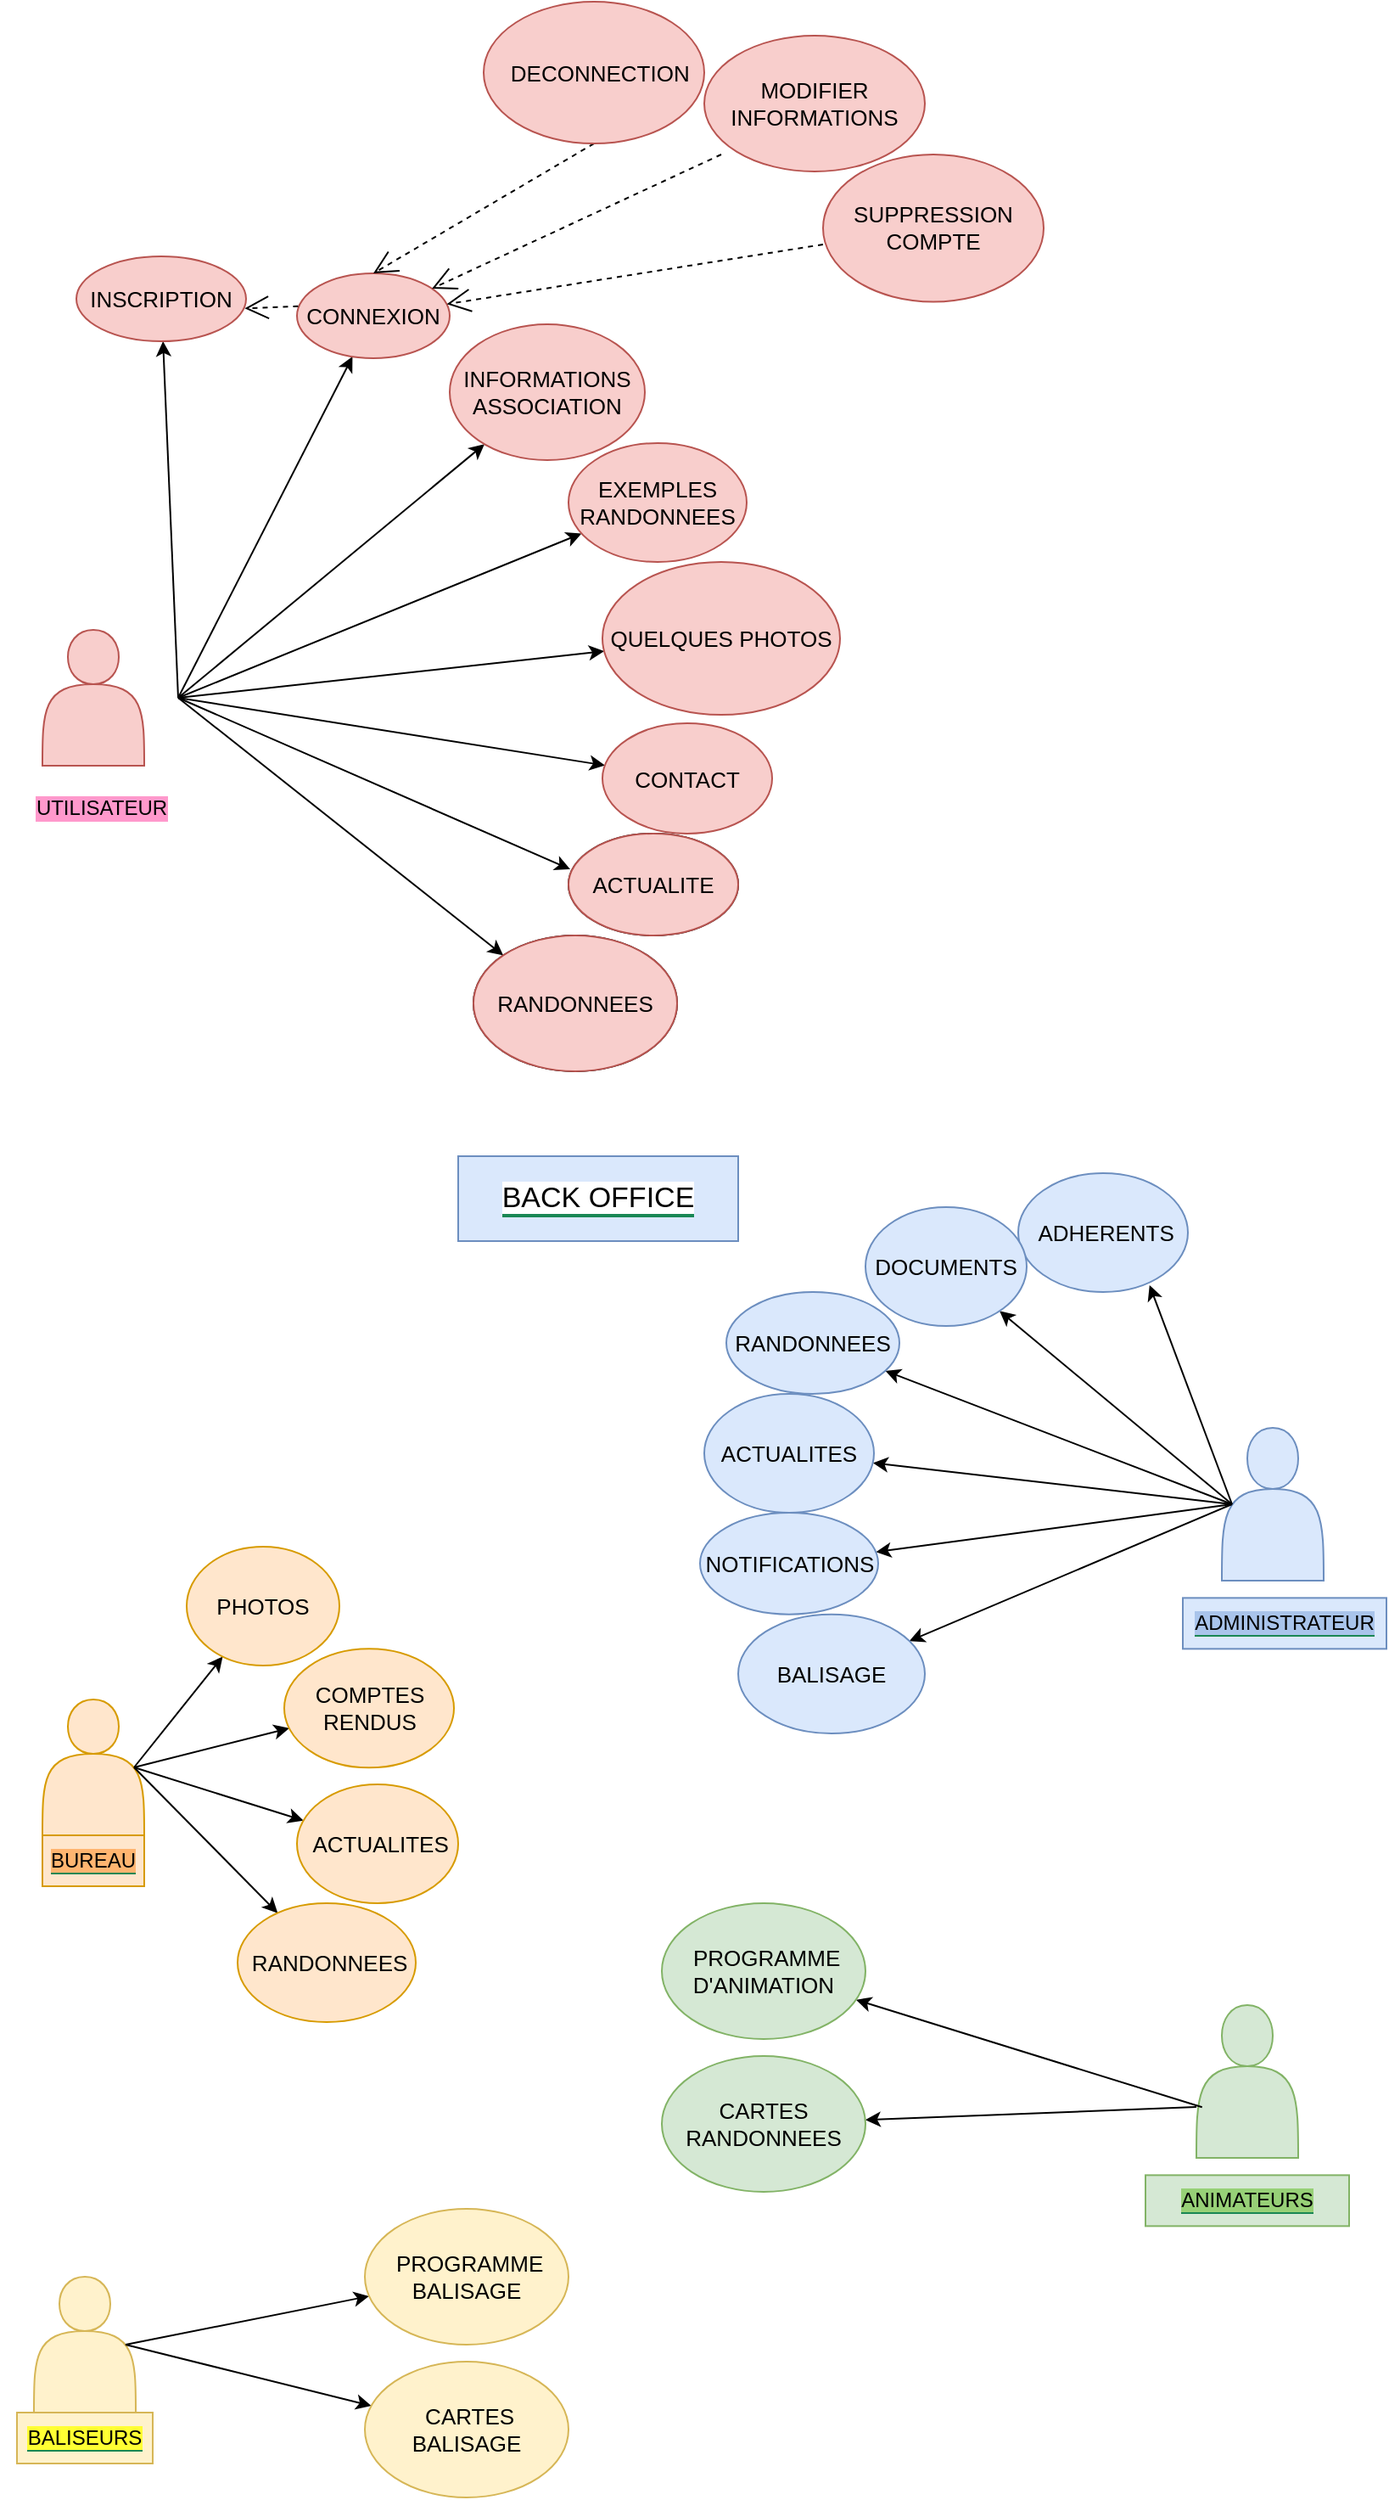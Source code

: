<mxfile version="20.3.0" type="device"><diagram id="2J2uiG3ift5YbibGEF_k" name="Page-1"><mxGraphModel dx="1240" dy="790" grid="1" gridSize="10" guides="1" tooltips="1" connect="1" arrows="1" fold="1" page="1" pageScale="1" pageWidth="827" pageHeight="1169" math="0" shadow="0"><root><mxCell id="0"/><mxCell id="1" parent="0"/><mxCell id="qhYE-qNGlUP_oM9BlYQm-1" value="" style="shape=actor;whiteSpace=wrap;html=1;fillColor=#f8cecc;strokeColor=#b85450;" parent="1" vertex="1"><mxGeometry x="35" y="410" width="60" height="80" as="geometry"/></mxCell><mxCell id="qhYE-qNGlUP_oM9BlYQm-2" value="" style="shape=actor;whiteSpace=wrap;html=1;fillColor=#dae8fc;strokeColor=#6c8ebf;" parent="1" vertex="1"><mxGeometry x="730" y="880" width="60" height="90" as="geometry"/></mxCell><mxCell id="qhYE-qNGlUP_oM9BlYQm-3" value="" style="endArrow=classic;html=1;rounded=0;" parent="1" target="qhYE-qNGlUP_oM9BlYQm-4" edge="1"><mxGeometry width="50" height="50" relative="1" as="geometry"><mxPoint x="115" y="450" as="sourcePoint"/><mxPoint x="255" y="330" as="targetPoint"/></mxGeometry></mxCell><mxCell id="qhYE-qNGlUP_oM9BlYQm-4" value="INSCRIPTION" style="ellipse;whiteSpace=wrap;html=1;fontSize=13;fillColor=#f8cecc;strokeColor=#b85450;" parent="1" vertex="1"><mxGeometry x="55" y="190" width="100" height="50" as="geometry"/></mxCell><mxCell id="qhYE-qNGlUP_oM9BlYQm-5" value="" style="endArrow=classic;html=1;rounded=0;" parent="1" target="qhYE-qNGlUP_oM9BlYQm-6" edge="1"><mxGeometry width="50" height="50" relative="1" as="geometry"><mxPoint x="115" y="450" as="sourcePoint"/><mxPoint x="434" y="420" as="targetPoint"/></mxGeometry></mxCell><mxCell id="qhYE-qNGlUP_oM9BlYQm-6" value="CONNEXION" style="ellipse;whiteSpace=wrap;html=1;fontSize=13;fillColor=#f8cecc;strokeColor=#b85450;" parent="1" vertex="1"><mxGeometry x="185" y="200" width="90" height="50" as="geometry"/></mxCell><mxCell id="qhYE-qNGlUP_oM9BlYQm-7" value="" style="endArrow=classic;html=1;rounded=0;" parent="1" target="qhYE-qNGlUP_oM9BlYQm-8" edge="1"><mxGeometry width="50" height="50" relative="1" as="geometry"><mxPoint x="115" y="450" as="sourcePoint"/><mxPoint x="395" y="410" as="targetPoint"/></mxGeometry></mxCell><mxCell id="qhYE-qNGlUP_oM9BlYQm-8" value="INFORMATIONS ASSOCIATION" style="ellipse;whiteSpace=wrap;html=1;fontSize=13;fillColor=#f8cecc;strokeColor=#b85450;" parent="1" vertex="1"><mxGeometry x="275" y="230" width="115" height="80" as="geometry"/></mxCell><mxCell id="qhYE-qNGlUP_oM9BlYQm-11" value="" style="endArrow=classic;html=1;rounded=0;" parent="1" target="qhYE-qNGlUP_oM9BlYQm-12" edge="1"><mxGeometry width="50" height="50" relative="1" as="geometry"><mxPoint x="115" y="450" as="sourcePoint"/><mxPoint x="445" y="520" as="targetPoint"/></mxGeometry></mxCell><mxCell id="qhYE-qNGlUP_oM9BlYQm-12" value="EXEMPLES RANDONNEES" style="ellipse;whiteSpace=wrap;html=1;fontSize=13;fillColor=#f8cecc;strokeColor=#b85450;" parent="1" vertex="1"><mxGeometry x="345" y="300" width="105" height="70" as="geometry"/></mxCell><mxCell id="qhYE-qNGlUP_oM9BlYQm-13" value="" style="endArrow=classic;html=1;rounded=0;" parent="1" target="qhYE-qNGlUP_oM9BlYQm-14" edge="1"><mxGeometry width="50" height="50" relative="1" as="geometry"><mxPoint x="115" y="450" as="sourcePoint"/><mxPoint x="624" y="610" as="targetPoint"/></mxGeometry></mxCell><mxCell id="qhYE-qNGlUP_oM9BlYQm-14" value="QUELQUES PHOTOS" style="ellipse;whiteSpace=wrap;html=1;fontSize=13;fillColor=#f8cecc;strokeColor=#b85450;" parent="1" vertex="1"><mxGeometry x="365" y="370" width="140" height="90" as="geometry"/></mxCell><mxCell id="qhYE-qNGlUP_oM9BlYQm-15" value="" style="endArrow=classic;html=1;rounded=0;" parent="1" target="qhYE-qNGlUP_oM9BlYQm-16" edge="1"><mxGeometry width="50" height="50" relative="1" as="geometry"><mxPoint x="115" y="450" as="sourcePoint"/><mxPoint x="585" y="600" as="targetPoint"/></mxGeometry></mxCell><mxCell id="qhYE-qNGlUP_oM9BlYQm-16" value="CONTACT" style="ellipse;whiteSpace=wrap;html=1;fontSize=13;fillColor=#f8cecc;strokeColor=#b85450;" parent="1" vertex="1"><mxGeometry x="365" y="465" width="100" height="65" as="geometry"/></mxCell><mxCell id="qhYE-qNGlUP_oM9BlYQm-20" value="Use" style="endArrow=open;endSize=12;dashed=1;html=1;rounded=0;exitX=0.008;exitY=0.388;exitDx=0;exitDy=0;exitPerimeter=0;entryX=0.992;entryY=0.613;entryDx=0;entryDy=0;entryPerimeter=0;fontColor=none;noLabel=1;" parent="1" source="qhYE-qNGlUP_oM9BlYQm-6" target="qhYE-qNGlUP_oM9BlYQm-4" edge="1"><mxGeometry width="160" relative="1" as="geometry"><mxPoint x="295" y="340" as="sourcePoint"/><mxPoint x="455" y="340" as="targetPoint"/></mxGeometry></mxCell><mxCell id="qhYE-qNGlUP_oM9BlYQm-21" value="Use" style="endArrow=open;endSize=12;dashed=1;rounded=0;fontColor=none;html=1;noLabel=1;" parent="1" target="qhYE-qNGlUP_oM9BlYQm-6" edge="1"><mxGeometry width="160" relative="1" as="geometry"><mxPoint x="435" y="130" as="sourcePoint"/><mxPoint x="455" y="340" as="targetPoint"/></mxGeometry></mxCell><mxCell id="qhYE-qNGlUP_oM9BlYQm-22" value="&lt;font style=&quot;font-size: 13px;&quot;&gt;MODIFIER INFORMATIONS&lt;/font&gt;" style="ellipse;whiteSpace=wrap;html=1;fillColor=#f8cecc;strokeColor=#b85450;fontSize=13;" parent="1" vertex="1"><mxGeometry x="425" y="60" width="130" height="80" as="geometry"/></mxCell><mxCell id="qhYE-qNGlUP_oM9BlYQm-25" value="&lt;font style=&quot;font-size: 13px;&quot;&gt;SUPPRESSION COMPTE&lt;/font&gt;" style="ellipse;whiteSpace=wrap;html=1;fillColor=#f8cecc;strokeColor=#b85450;fontSize=13;" parent="1" vertex="1"><mxGeometry x="495" y="130" width="130" height="86.77" as="geometry"/></mxCell><mxCell id="qhYE-qNGlUP_oM9BlYQm-26" value="Use" style="endArrow=open;endSize=12;dashed=1;rounded=0;fontColor=none;html=1;noLabel=1;entryX=0.5;entryY=0;entryDx=0;entryDy=0;exitX=0.5;exitY=1;exitDx=0;exitDy=0;" parent="1" source="qhYE-qNGlUP_oM9BlYQm-27" target="qhYE-qNGlUP_oM9BlYQm-6" edge="1"><mxGeometry width="160" relative="1" as="geometry"><mxPoint x="315" y="113.54" as="sourcePoint"/><mxPoint x="248.635" y="216.774" as="targetPoint"/></mxGeometry></mxCell><mxCell id="qhYE-qNGlUP_oM9BlYQm-27" value="&lt;font style=&quot;font-size: 13px;&quot;&gt;&amp;nbsp; DECONNECTION&lt;/font&gt;" style="ellipse;whiteSpace=wrap;html=1;fillColor=#f8cecc;strokeColor=#b85450;fontSize=13;" parent="1" vertex="1"><mxGeometry x="295" y="40" width="130" height="83.54" as="geometry"/></mxCell><mxCell id="qhYE-qNGlUP_oM9BlYQm-28" value="Use" style="endArrow=open;endSize=12;dashed=1;rounded=0;fontColor=none;html=1;noLabel=1;" parent="1" target="qhYE-qNGlUP_oM9BlYQm-6" edge="1"><mxGeometry width="160" relative="1" as="geometry"><mxPoint x="495" y="183" as="sourcePoint"/><mxPoint x="428.635" y="286.234" as="targetPoint"/></mxGeometry></mxCell><mxCell id="qhYE-qNGlUP_oM9BlYQm-32" value="ACUALITE" style="ellipse;whiteSpace=wrap;html=1;fontSize=10;fontColor=none;" parent="1" vertex="1"><mxGeometry x="345" y="530" width="100" height="60" as="geometry"/></mxCell><mxCell id="qhYE-qNGlUP_oM9BlYQm-34" value="" style="endArrow=classic;html=1;rounded=0;entryX=0.01;entryY=0.35;entryDx=0;entryDy=0;entryPerimeter=0;" parent="1" target="qhYE-qNGlUP_oM9BlYQm-32" edge="1"><mxGeometry width="50" height="50" relative="1" as="geometry"><mxPoint x="115" y="450" as="sourcePoint"/><mxPoint x="376.392" y="499.885" as="targetPoint"/></mxGeometry></mxCell><mxCell id="qhYE-qNGlUP_oM9BlYQm-35" value="RANDONNEES" style="ellipse;whiteSpace=wrap;html=1;fontSize=10;fontColor=none;" parent="1" vertex="1"><mxGeometry x="289" y="590" width="120" height="80" as="geometry"/></mxCell><mxCell id="qhYE-qNGlUP_oM9BlYQm-36" value="" style="endArrow=classic;html=1;rounded=0;fontSize=10;fontColor=none;entryX=0;entryY=0;entryDx=0;entryDy=0;" parent="1" target="qhYE-qNGlUP_oM9BlYQm-35" edge="1"><mxGeometry width="50" height="50" relative="1" as="geometry"><mxPoint x="115" y="450" as="sourcePoint"/><mxPoint x="395" y="470" as="targetPoint"/></mxGeometry></mxCell><mxCell id="qhYE-qNGlUP_oM9BlYQm-66" value="&lt;span style=&quot;background-color: rgb(169, 196, 235);&quot;&gt;ADMINISTRATEUR&lt;/span&gt;" style="text;html=1;strokeColor=#6c8ebf;fillColor=#dae8fc;align=center;verticalAlign=middle;whiteSpace=wrap;rounded=0;labelBackgroundColor=#198754;fontSize=12;" parent="1" vertex="1"><mxGeometry x="707" y="980.18" width="120" height="30" as="geometry"/></mxCell><mxCell id="qhYE-qNGlUP_oM9BlYQm-85" value="" style="endArrow=classic;html=1;rounded=0;fontSize=12;fontColor=#FFFFFF;entryX=0.774;entryY=0.942;entryDx=0;entryDy=0;entryPerimeter=0;exitX=0.1;exitY=0.5;exitDx=0;exitDy=0;exitPerimeter=0;" parent="1" source="qhYE-qNGlUP_oM9BlYQm-2" target="qhYE-qNGlUP_oM9BlYQm-108" edge="1"><mxGeometry width="50" height="50" relative="1" as="geometry"><mxPoint x="730" y="900" as="sourcePoint"/><mxPoint x="520" y="800" as="targetPoint"/></mxGeometry></mxCell><mxCell id="qhYE-qNGlUP_oM9BlYQm-86" value="" style="endArrow=classic;html=1;rounded=0;fontSize=12;fontColor=#FFFFFF;exitX=0.1;exitY=0.5;exitDx=0;exitDy=0;exitPerimeter=0;" parent="1" source="qhYE-qNGlUP_oM9BlYQm-2" target="qhYE-qNGlUP_oM9BlYQm-110" edge="1"><mxGeometry width="50" height="50" relative="1" as="geometry"><mxPoint x="680" y="925" as="sourcePoint"/><mxPoint x="470" y="910" as="targetPoint"/></mxGeometry></mxCell><mxCell id="qhYE-qNGlUP_oM9BlYQm-87" value="" style="endArrow=classic;html=1;rounded=0;fontSize=12;fontColor=#FFFFFF;exitX=0.1;exitY=0.5;exitDx=0;exitDy=0;exitPerimeter=0;" parent="1" source="qhYE-qNGlUP_oM9BlYQm-2" target="qhYE-qNGlUP_oM9BlYQm-109" edge="1"><mxGeometry width="50" height="50" relative="1" as="geometry"><mxPoint x="690" y="900" as="sourcePoint"/><mxPoint x="480" y="860" as="targetPoint"/></mxGeometry></mxCell><mxCell id="qhYE-qNGlUP_oM9BlYQm-88" value="" style="endArrow=classic;html=1;rounded=0;fontSize=12;fontColor=#FFFFFF;exitX=0.1;exitY=0.5;exitDx=0;exitDy=0;exitPerimeter=0;" parent="1" source="qhYE-qNGlUP_oM9BlYQm-2" target="qhYE-qNGlUP_oM9BlYQm-111" edge="1"><mxGeometry width="50" height="50" relative="1" as="geometry"><mxPoint x="700" y="960" as="sourcePoint"/><mxPoint x="460" y="970" as="targetPoint"/></mxGeometry></mxCell><mxCell id="qhYE-qNGlUP_oM9BlYQm-89" value="" style="shape=actor;whiteSpace=wrap;html=1;fillColor=#ffe6cc;strokeColor=#d79b00;" parent="1" vertex="1"><mxGeometry x="35" y="1040" width="60" height="80" as="geometry"/></mxCell><mxCell id="qhYE-qNGlUP_oM9BlYQm-90" value="&lt;span style=&quot;background-color: rgb(255, 181, 112);&quot;&gt;BUREAU&lt;/span&gt;" style="text;html=1;strokeColor=#d79b00;fillColor=#ffe6cc;align=center;verticalAlign=middle;whiteSpace=wrap;rounded=0;fontSize=12;labelBackgroundColor=#198754;" parent="1" vertex="1"><mxGeometry x="35" y="1120" width="60" height="30" as="geometry"/></mxCell><mxCell id="qhYE-qNGlUP_oM9BlYQm-91" value="" style="endArrow=classic;html=1;rounded=0;fontSize=12;fontColor=#FFFFFF;exitX=0.9;exitY=0.5;exitDx=0;exitDy=0;exitPerimeter=0;" parent="1" source="qhYE-qNGlUP_oM9BlYQm-89" target="qhYE-qNGlUP_oM9BlYQm-118" edge="1"><mxGeometry width="50" height="50" relative="1" as="geometry"><mxPoint x="360" y="1130" as="sourcePoint"/><mxPoint x="200" y="1000" as="targetPoint"/></mxGeometry></mxCell><mxCell id="qhYE-qNGlUP_oM9BlYQm-92" value="" style="endArrow=classic;html=1;rounded=0;fontSize=12;fontColor=#FFFFFF;exitX=0.9;exitY=0.5;exitDx=0;exitDy=0;exitPerimeter=0;" parent="1" source="qhYE-qNGlUP_oM9BlYQm-89" target="qhYE-qNGlUP_oM9BlYQm-119" edge="1"><mxGeometry width="50" height="50" relative="1" as="geometry"><mxPoint x="99" y="1090" as="sourcePoint"/><mxPoint x="220" y="1040" as="targetPoint"/></mxGeometry></mxCell><mxCell id="qhYE-qNGlUP_oM9BlYQm-93" value="" style="endArrow=classic;html=1;rounded=0;fontSize=12;fontColor=#FFFFFF;exitX=0.9;exitY=0.5;exitDx=0;exitDy=0;exitPerimeter=0;" parent="1" source="qhYE-qNGlUP_oM9BlYQm-89" target="qhYE-qNGlUP_oM9BlYQm-120" edge="1"><mxGeometry width="50" height="50" relative="1" as="geometry"><mxPoint x="109" y="1100" as="sourcePoint"/><mxPoint x="250" y="1080" as="targetPoint"/></mxGeometry></mxCell><mxCell id="qhYE-qNGlUP_oM9BlYQm-94" value="" style="endArrow=classic;html=1;rounded=0;fontSize=12;fontColor=#FFFFFF;exitX=0.9;exitY=0.5;exitDx=0;exitDy=0;exitPerimeter=0;" parent="1" source="qhYE-qNGlUP_oM9BlYQm-89" target="qhYE-qNGlUP_oM9BlYQm-121" edge="1"><mxGeometry width="50" height="50" relative="1" as="geometry"><mxPoint x="119" y="1110" as="sourcePoint"/><mxPoint x="240" y="1120" as="targetPoint"/></mxGeometry></mxCell><mxCell id="qhYE-qNGlUP_oM9BlYQm-95" value="" style="shape=actor;whiteSpace=wrap;html=1;fillColor=#d5e8d4;strokeColor=#82b366;" parent="1" vertex="1"><mxGeometry x="715" y="1220" width="60" height="90" as="geometry"/></mxCell><mxCell id="qhYE-qNGlUP_oM9BlYQm-96" value="&lt;span style=&quot;background-color: rgb(151, 208, 119);&quot;&gt;ANIMATEURS&lt;/span&gt;" style="text;html=1;strokeColor=#82b366;fillColor=#d5e8d4;align=center;verticalAlign=middle;whiteSpace=wrap;rounded=0;labelBackgroundColor=#198754;fontSize=12;" parent="1" vertex="1"><mxGeometry x="685" y="1320.18" width="120" height="30" as="geometry"/></mxCell><mxCell id="qhYE-qNGlUP_oM9BlYQm-97" value="" style="endArrow=classic;html=1;rounded=0;fontSize=12;fontColor=#FFFFFF;exitX=0.056;exitY=0.668;exitDx=0;exitDy=0;exitPerimeter=0;" parent="1" source="qhYE-qNGlUP_oM9BlYQm-95" target="qhYE-qNGlUP_oM9BlYQm-117" edge="1"><mxGeometry width="50" height="50" relative="1" as="geometry"><mxPoint x="285" y="1330" as="sourcePoint"/><mxPoint x="480" y="1210" as="targetPoint"/></mxGeometry></mxCell><mxCell id="qhYE-qNGlUP_oM9BlYQm-99" value="" style="endArrow=classic;html=1;rounded=0;fontSize=12;fontColor=#FFFFFF;" parent="1" target="qhYE-qNGlUP_oM9BlYQm-116" edge="1"><mxGeometry width="50" height="50" relative="1" as="geometry"><mxPoint x="715" y="1280" as="sourcePoint"/><mxPoint x="465" y="1200" as="targetPoint"/></mxGeometry></mxCell><mxCell id="qhYE-qNGlUP_oM9BlYQm-101" value="" style="shape=actor;whiteSpace=wrap;html=1;fillColor=#fff2cc;strokeColor=#d6b656;" parent="1" vertex="1"><mxGeometry x="30" y="1380" width="60" height="80" as="geometry"/></mxCell><mxCell id="qhYE-qNGlUP_oM9BlYQm-102" value="&lt;span style=&quot;background-color: rgb(255, 255, 51);&quot;&gt;BALISEURS&lt;/span&gt;" style="text;html=1;strokeColor=#d6b656;fillColor=#fff2cc;align=center;verticalAlign=middle;whiteSpace=wrap;rounded=0;fontSize=12;labelBackgroundColor=#198754;" parent="1" vertex="1"><mxGeometry x="20" y="1460" width="80" height="30" as="geometry"/></mxCell><mxCell id="qhYE-qNGlUP_oM9BlYQm-103" value="" style="endArrow=classic;html=1;rounded=0;fontSize=12;fontColor=#FFFFFF;exitX=0.9;exitY=0.5;exitDx=0;exitDy=0;exitPerimeter=0;" parent="1" source="qhYE-qNGlUP_oM9BlYQm-101" target="qhYE-qNGlUP_oM9BlYQm-115" edge="1"><mxGeometry width="50" height="50" relative="1" as="geometry"><mxPoint x="355" y="1470" as="sourcePoint"/><mxPoint x="195" y="1340" as="targetPoint"/></mxGeometry></mxCell><mxCell id="qhYE-qNGlUP_oM9BlYQm-104" value="" style="endArrow=classic;html=1;rounded=0;fontSize=12;fontColor=#FFFFFF;exitX=0.9;exitY=0.5;exitDx=0;exitDy=0;exitPerimeter=0;" parent="1" source="qhYE-qNGlUP_oM9BlYQm-101" target="qhYE-qNGlUP_oM9BlYQm-114" edge="1"><mxGeometry width="50" height="50" relative="1" as="geometry"><mxPoint x="94" y="1430" as="sourcePoint"/><mxPoint x="235" y="1370" as="targetPoint"/></mxGeometry></mxCell><mxCell id="qhYE-qNGlUP_oM9BlYQm-107" value="&lt;font style=&quot;font-size: 17px; background-color: rgb(255, 255, 255);&quot;&gt;BACK OFFICE&lt;/font&gt;" style="text;html=1;strokeColor=#6c8ebf;fillColor=#dae8fc;align=center;verticalAlign=middle;whiteSpace=wrap;rounded=0;labelBackgroundColor=#198754;fontSize=12;" parent="1" vertex="1"><mxGeometry x="280" y="720" width="165" height="50" as="geometry"/></mxCell><mxCell id="qhYE-qNGlUP_oM9BlYQm-108" value="&lt;span style=&quot;font-size: 13px;&quot;&gt;&lt;font color=&quot;#000000&quot; style=&quot;font-size: 13px;&quot;&gt;&amp;nbsp;ADHERENTS&lt;/font&gt;&lt;/span&gt;" style="ellipse;whiteSpace=wrap;html=1;labelBackgroundColor=none;fontSize=13;fillColor=#dae8fc;strokeColor=#6c8ebf;" parent="1" vertex="1"><mxGeometry x="610" y="730" width="100" height="70" as="geometry"/></mxCell><mxCell id="qhYE-qNGlUP_oM9BlYQm-109" value="DOCUMENTS" style="ellipse;whiteSpace=wrap;html=1;labelBackgroundColor=none;fontSize=13;fillColor=#dae8fc;strokeColor=#6c8ebf;" parent="1" vertex="1"><mxGeometry x="520" y="750" width="95" height="70" as="geometry"/></mxCell><mxCell id="qhYE-qNGlUP_oM9BlYQm-110" value="RANDONNEES" style="ellipse;whiteSpace=wrap;html=1;labelBackgroundColor=none;fontSize=13;fillColor=#dae8fc;strokeColor=#6c8ebf;" parent="1" vertex="1"><mxGeometry x="438" y="800" width="102" height="60" as="geometry"/></mxCell><mxCell id="qhYE-qNGlUP_oM9BlYQm-111" value="ACTUALITES" style="ellipse;whiteSpace=wrap;html=1;labelBackgroundColor=none;fontSize=13;fillColor=#dae8fc;strokeColor=#6c8ebf;" parent="1" vertex="1"><mxGeometry x="425" y="860" width="100" height="70" as="geometry"/></mxCell><mxCell id="qhYE-qNGlUP_oM9BlYQm-112" value="" style="endArrow=classic;html=1;rounded=0;fontSize=17;fontColor=#000000;exitX=0.1;exitY=0.5;exitDx=0;exitDy=0;exitPerimeter=0;" parent="1" source="qhYE-qNGlUP_oM9BlYQm-2" target="qhYE-qNGlUP_oM9BlYQm-113" edge="1"><mxGeometry width="50" height="50" relative="1" as="geometry"><mxPoint x="360" y="990" as="sourcePoint"/><mxPoint x="530" y="980" as="targetPoint"/></mxGeometry></mxCell><mxCell id="qhYE-qNGlUP_oM9BlYQm-113" value="&lt;font style=&quot;font-size: 13px;&quot;&gt;NOTIFICATIONS&lt;/font&gt;" style="ellipse;whiteSpace=wrap;html=1;labelBackgroundColor=none;fontSize=13;fillColor=#dae8fc;strokeColor=#6c8ebf;" parent="1" vertex="1"><mxGeometry x="422.5" y="930" width="105" height="59.82" as="geometry"/></mxCell><mxCell id="qhYE-qNGlUP_oM9BlYQm-114" value="&amp;nbsp;CARTES BALISAGE" style="ellipse;whiteSpace=wrap;html=1;labelBackgroundColor=none;fontSize=13;fillColor=#fff2cc;strokeColor=#d6b656;" parent="1" vertex="1"><mxGeometry x="225" y="1430" width="120" height="80" as="geometry"/></mxCell><mxCell id="qhYE-qNGlUP_oM9BlYQm-115" value="&amp;nbsp;PROGRAMME BALISAGE" style="ellipse;whiteSpace=wrap;html=1;labelBackgroundColor=none;fontSize=13;fillColor=#fff2cc;strokeColor=#d6b656;" parent="1" vertex="1"><mxGeometry x="225" y="1340" width="120" height="80" as="geometry"/></mxCell><mxCell id="qhYE-qNGlUP_oM9BlYQm-116" value="CARTES RANDONNEES" style="ellipse;whiteSpace=wrap;html=1;labelBackgroundColor=none;fontSize=13;fillColor=#d5e8d4;strokeColor=#82b366;" parent="1" vertex="1"><mxGeometry x="400" y="1250" width="120" height="80" as="geometry"/></mxCell><mxCell id="qhYE-qNGlUP_oM9BlYQm-117" value="&amp;nbsp;PROGRAMME D'ANIMATION" style="ellipse;whiteSpace=wrap;html=1;labelBackgroundColor=none;fontSize=13;fillColor=#d5e8d4;strokeColor=#82b366;" parent="1" vertex="1"><mxGeometry x="400" y="1160" width="120" height="80" as="geometry"/></mxCell><mxCell id="qhYE-qNGlUP_oM9BlYQm-118" value="PHOTOS" style="ellipse;whiteSpace=wrap;html=1;labelBackgroundColor=none;fontSize=13;fillColor=#ffe6cc;strokeColor=#d79b00;" parent="1" vertex="1"><mxGeometry x="120" y="950" width="90" height="70" as="geometry"/></mxCell><mxCell id="qhYE-qNGlUP_oM9BlYQm-119" value="COMPTES RENDUS" style="ellipse;whiteSpace=wrap;html=1;labelBackgroundColor=none;fontSize=13;fillColor=#ffe6cc;strokeColor=#d79b00;" parent="1" vertex="1"><mxGeometry x="177.5" y="1010.18" width="100" height="70" as="geometry"/></mxCell><mxCell id="qhYE-qNGlUP_oM9BlYQm-120" value="&amp;nbsp;ACTUALITES" style="ellipse;whiteSpace=wrap;html=1;labelBackgroundColor=none;fontSize=13;fillColor=#ffe6cc;strokeColor=#d79b00;" parent="1" vertex="1"><mxGeometry x="185" y="1090" width="95" height="70" as="geometry"/></mxCell><mxCell id="qhYE-qNGlUP_oM9BlYQm-121" value="&amp;nbsp;RANDONNEES" style="ellipse;whiteSpace=wrap;html=1;labelBackgroundColor=none;fontSize=13;fillColor=#ffe6cc;strokeColor=#d79b00;" parent="1" vertex="1"><mxGeometry x="150" y="1160" width="105" height="70" as="geometry"/></mxCell><mxCell id="qhYE-qNGlUP_oM9BlYQm-122" value="" style="endArrow=classic;html=1;rounded=0;fontSize=10;fontColor=#000000;exitX=0.1;exitY=0.5;exitDx=0;exitDy=0;exitPerimeter=0;" parent="1" source="qhYE-qNGlUP_oM9BlYQm-2" target="qhYE-qNGlUP_oM9BlYQm-123" edge="1"><mxGeometry width="50" height="50" relative="1" as="geometry"><mxPoint x="360" y="940" as="sourcePoint"/><mxPoint x="540" y="990" as="targetPoint"/></mxGeometry></mxCell><mxCell id="qhYE-qNGlUP_oM9BlYQm-123" value="BALISAGE" style="ellipse;whiteSpace=wrap;html=1;labelBackgroundColor=none;fontSize=13;fillColor=#dae8fc;strokeColor=#6c8ebf;" parent="1" vertex="1"><mxGeometry x="445" y="989.82" width="110" height="70.18" as="geometry"/></mxCell><mxCell id="AM_cFR1zoGIWxrnk5m_i-1" value="RANDONNEES" style="ellipse;whiteSpace=wrap;html=1;fontSize=13;fillColor=#f8cecc;strokeColor=#b85450;" vertex="1" parent="1"><mxGeometry x="289" y="590" width="120" height="80" as="geometry"/></mxCell><mxCell id="AM_cFR1zoGIWxrnk5m_i-2" value="ACTUALITE" style="ellipse;whiteSpace=wrap;html=1;fontSize=13;fillColor=#f8cecc;strokeColor=#b85450;" vertex="1" parent="1"><mxGeometry x="345" y="530" width="100" height="60" as="geometry"/></mxCell><mxCell id="AM_cFR1zoGIWxrnk5m_i-3" value="&lt;font color=&quot;#000000&quot;&gt;UTILISATEUR&lt;/font&gt;" style="text;html=1;strokeColor=none;fillColor=none;align=center;verticalAlign=middle;whiteSpace=wrap;rounded=0;labelBackgroundColor=#FF99CC;fontSize=12;fontColor=#FFFFFF;" vertex="1" parent="1"><mxGeometry x="10" y="500.0" width="120" height="30" as="geometry"/></mxCell></root></mxGraphModel></diagram></mxfile>